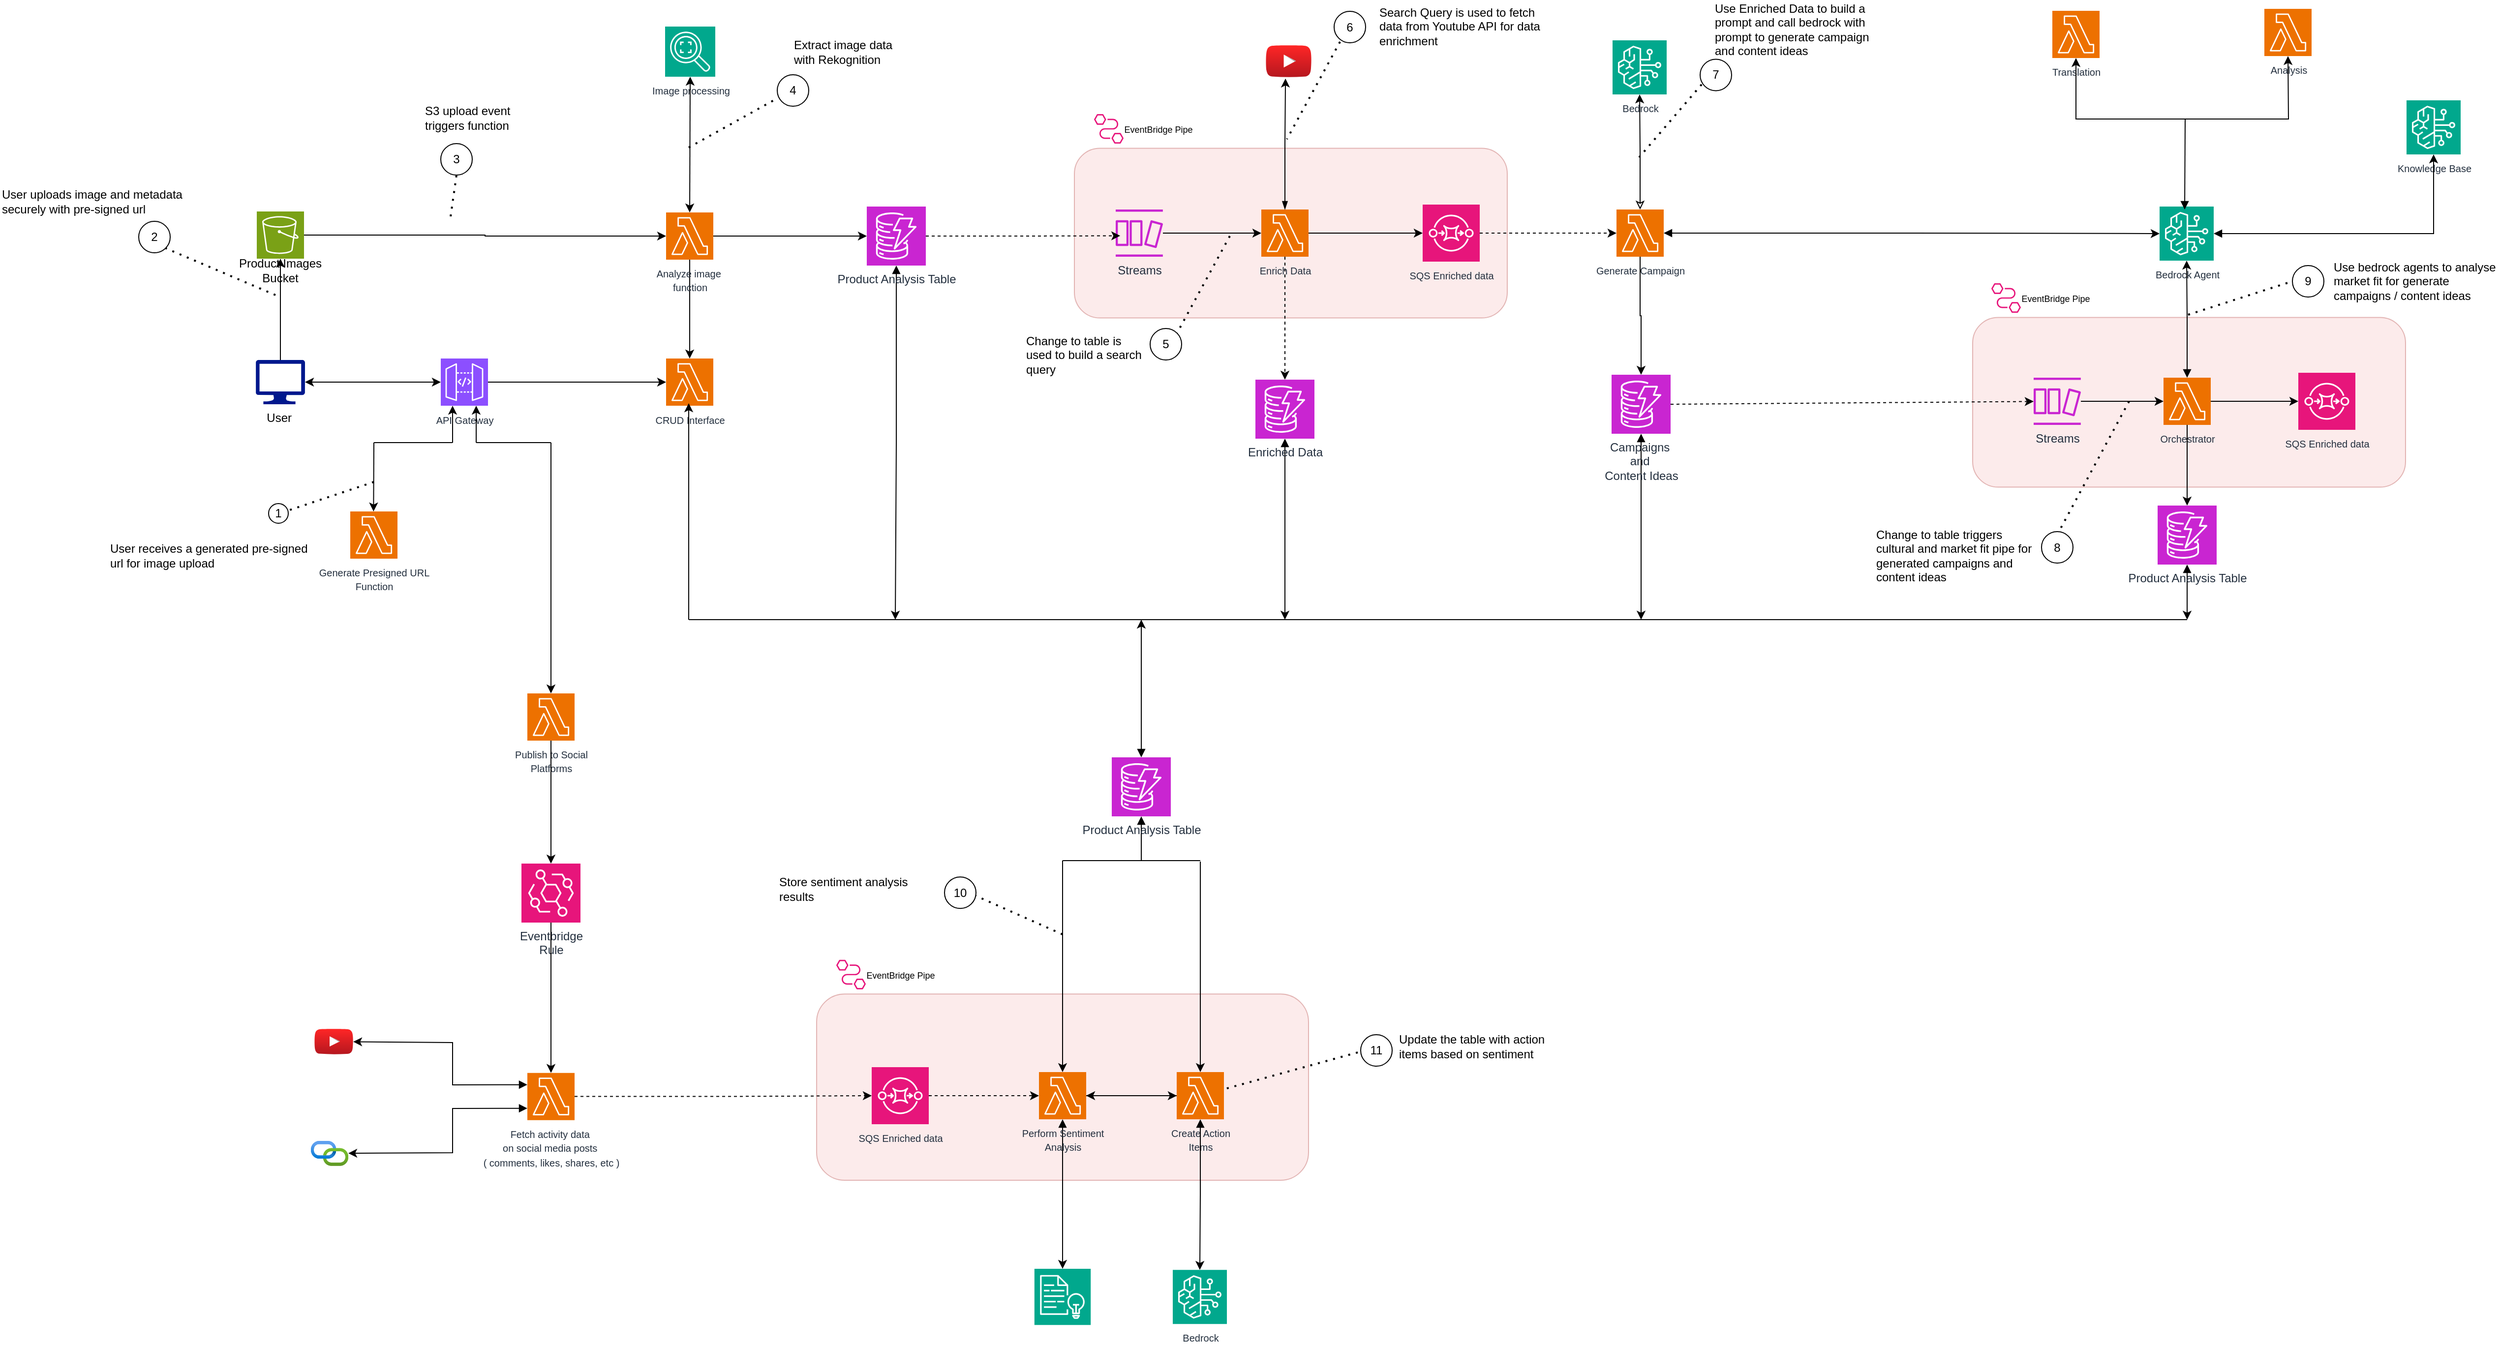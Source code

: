 <mxfile version="28.1.2">
  <diagram name="Page-1" id="Pu8cWS0NL4aOKm4L7a8z">
    <mxGraphModel dx="3582" dy="1750" grid="1" gridSize="10" guides="1" tooltips="1" connect="1" arrows="1" fold="1" page="1" pageScale="1" pageWidth="850" pageHeight="1100" math="0" shadow="0">
      <root>
        <mxCell id="0" />
        <mxCell id="1" parent="0" />
        <mxCell id="RoW_eX4d4-sxNat5WjHd-2" value="&lt;font style=&quot;font-size: 10px;&quot;&gt;Knowledge Base&lt;/font&gt;" style="sketch=0;points=[[0,0,0],[0.25,0,0],[0.5,0,0],[0.75,0,0],[1,0,0],[0,1,0],[0.25,1,0],[0.5,1,0],[0.75,1,0],[1,1,0],[0,0.25,0],[0,0.5,0],[0,0.75,0],[1,0.25,0],[1,0.5,0],[1,0.75,0]];outlineConnect=0;fontColor=#232F3E;fillColor=#01A88D;strokeColor=#ffffff;dashed=0;verticalLabelPosition=bottom;verticalAlign=top;align=center;html=1;fontSize=12;fontStyle=0;aspect=fixed;shape=mxgraph.aws4.resourceIcon;resIcon=mxgraph.aws4.bedrock;" parent="1" vertex="1">
          <mxGeometry x="2386" y="302" width="55" height="55" as="geometry" />
        </mxCell>
        <mxCell id="RoW_eX4d4-sxNat5WjHd-4" value="User&amp;nbsp;" style="sketch=0;aspect=fixed;pointerEvents=1;shadow=0;dashed=0;html=1;strokeColor=none;labelPosition=center;verticalLabelPosition=bottom;verticalAlign=top;align=center;fillColor=#00188D;shape=mxgraph.azure.computer" parent="1" vertex="1">
          <mxGeometry x="200" y="566" width="50" height="45" as="geometry" />
        </mxCell>
        <mxCell id="RoW_eX4d4-sxNat5WjHd-5" value="&lt;font size=&quot;1&quot;&gt;Generate Presigned URL&lt;/font&gt;&lt;div&gt;&lt;font size=&quot;1&quot;&gt;Function&lt;/font&gt;&lt;/div&gt;" style="sketch=0;points=[[0,0,0],[0.25,0,0],[0.5,0,0],[0.75,0,0],[1,0,0],[0,1,0],[0.25,1,0],[0.5,1,0],[0.75,1,0],[1,1,0],[0,0.25,0],[0,0.5,0],[0,0.75,0],[1,0.25,0],[1,0.5,0],[1,0.75,0]];outlineConnect=0;fontColor=#232F3E;fillColor=#ED7100;strokeColor=#ffffff;dashed=0;verticalLabelPosition=bottom;verticalAlign=top;align=center;html=1;fontSize=12;fontStyle=0;aspect=fixed;shape=mxgraph.aws4.resourceIcon;resIcon=mxgraph.aws4.lambda;" parent="1" vertex="1">
          <mxGeometry x="296" y="720" width="48" height="48" as="geometry" />
        </mxCell>
        <mxCell id="RoW_eX4d4-sxNat5WjHd-109" style="edgeStyle=orthogonalEdgeStyle;rounded=0;orthogonalLoop=1;jettySize=auto;html=1;" parent="1" source="RoW_eX4d4-sxNat5WjHd-6" target="RoW_eX4d4-sxNat5WjHd-14" edge="1">
          <mxGeometry relative="1" as="geometry" />
        </mxCell>
        <mxCell id="RoW_eX4d4-sxNat5WjHd-6" value="&lt;font style=&quot;font-size: 10px;&quot;&gt;API Gateway&lt;/font&gt;&lt;div&gt;&lt;br&gt;&lt;/div&gt;" style="sketch=0;points=[[0,0,0],[0.25,0,0],[0.5,0,0],[0.75,0,0],[1,0,0],[0,1,0],[0.25,1,0],[0.5,1,0],[0.75,1,0],[1,1,0],[0,0.25,0],[0,0.5,0],[0,0.75,0],[1,0.25,0],[1,0.5,0],[1,0.75,0]];outlineConnect=0;fontColor=#232F3E;fillColor=#8C4FFF;strokeColor=#ffffff;dashed=0;verticalLabelPosition=bottom;verticalAlign=top;align=center;html=1;fontSize=12;fontStyle=0;aspect=fixed;shape=mxgraph.aws4.resourceIcon;resIcon=mxgraph.aws4.api_gateway;" parent="1" vertex="1">
          <mxGeometry x="388" y="564.5" width="48" height="48" as="geometry" />
        </mxCell>
        <mxCell id="RoW_eX4d4-sxNat5WjHd-7" value="" style="sketch=0;points=[[0,0,0],[0.25,0,0],[0.5,0,0],[0.75,0,0],[1,0,0],[0,1,0],[0.25,1,0],[0.5,1,0],[0.75,1,0],[1,1,0],[0,0.25,0],[0,0.5,0],[0,0.75,0],[1,0.25,0],[1,0.5,0],[1,0.75,0]];outlineConnect=0;fontColor=#232F3E;fillColor=#7AA116;strokeColor=#ffffff;dashed=0;verticalLabelPosition=bottom;verticalAlign=top;align=center;html=1;fontSize=12;fontStyle=0;aspect=fixed;shape=mxgraph.aws4.resourceIcon;resIcon=mxgraph.aws4.s3;" parent="1" vertex="1">
          <mxGeometry x="201" y="415" width="48" height="48" as="geometry" />
        </mxCell>
        <mxCell id="RoW_eX4d4-sxNat5WjHd-10" value="&lt;font style=&quot;font-size: 10px;&quot;&gt;Image processing&lt;/font&gt;" style="sketch=0;points=[[0,0,0],[0.25,0,0],[0.5,0,0],[0.75,0,0],[1,0,0],[0,1,0],[0.25,1,0],[0.5,1,0],[0.75,1,0],[1,1,0],[0,0.25,0],[0,0.5,0],[0,0.75,0],[1,0.25,0],[1,0.5,0],[1,0.75,0]];outlineConnect=0;fontColor=#232F3E;fillColor=#01A88D;strokeColor=#ffffff;dashed=0;verticalLabelPosition=bottom;verticalAlign=top;align=center;html=1;fontSize=12;fontStyle=0;aspect=fixed;shape=mxgraph.aws4.resourceIcon;resIcon=mxgraph.aws4.rekognition_2;" parent="1" vertex="1">
          <mxGeometry x="616" y="227" width="51" height="51" as="geometry" />
        </mxCell>
        <mxCell id="RoW_eX4d4-sxNat5WjHd-14" value="&lt;font size=&quot;1&quot;&gt;CRUD Interface&lt;/font&gt;" style="sketch=0;points=[[0,0,0],[0.25,0,0],[0.5,0,0],[0.75,0,0],[1,0,0],[0,1,0],[0.25,1,0],[0.5,1,0],[0.75,1,0],[1,1,0],[0,0.25,0],[0,0.5,0],[0,0.75,0],[1,0.25,0],[1,0.5,0],[1,0.75,0]];outlineConnect=0;fontColor=#232F3E;fillColor=#ED7100;strokeColor=#ffffff;dashed=0;verticalLabelPosition=bottom;verticalAlign=top;align=center;html=1;fontSize=12;fontStyle=0;aspect=fixed;shape=mxgraph.aws4.resourceIcon;resIcon=mxgraph.aws4.lambda;" parent="1" vertex="1">
          <mxGeometry x="617" y="564.5" width="48" height="48" as="geometry" />
        </mxCell>
        <mxCell id="RoW_eX4d4-sxNat5WjHd-73" style="edgeStyle=orthogonalEdgeStyle;rounded=0;orthogonalLoop=1;jettySize=auto;html=1;" parent="1" source="RoW_eX4d4-sxNat5WjHd-17" target="RoW_eX4d4-sxNat5WjHd-19" edge="1">
          <mxGeometry relative="1" as="geometry" />
        </mxCell>
        <mxCell id="SIOTmGsnH1WB286cx2J6-1" value="" style="edgeStyle=orthogonalEdgeStyle;rounded=0;orthogonalLoop=1;jettySize=auto;html=1;" edge="1" parent="1" source="RoW_eX4d4-sxNat5WjHd-17" target="RoW_eX4d4-sxNat5WjHd-14">
          <mxGeometry relative="1" as="geometry" />
        </mxCell>
        <mxCell id="RoW_eX4d4-sxNat5WjHd-17" value="&lt;font size=&quot;1&quot;&gt;Analyze image&amp;nbsp;&lt;/font&gt;&lt;div&gt;&lt;span style=&quot;font-size: x-small; background-color: transparent; color: light-dark(rgb(35, 47, 62), rgb(189, 199, 212));&quot;&gt;function&lt;/span&gt;&lt;/div&gt;" style="sketch=0;points=[[0,0,0],[0.25,0,0],[0.5,0,0],[0.75,0,0],[1,0,0],[0,1,0],[0.25,1,0],[0.5,1,0],[0.75,1,0],[1,1,0],[0,0.25,0],[0,0.5,0],[0,0.75,0],[1,0.25,0],[1,0.5,0],[1,0.75,0]];outlineConnect=0;fontColor=#232F3E;fillColor=#ED7100;strokeColor=#ffffff;dashed=0;verticalLabelPosition=bottom;verticalAlign=top;align=center;html=1;fontSize=12;fontStyle=0;aspect=fixed;shape=mxgraph.aws4.resourceIcon;resIcon=mxgraph.aws4.lambda;" parent="1" vertex="1">
          <mxGeometry x="617" y="416" width="48" height="48" as="geometry" />
        </mxCell>
        <mxCell id="RoW_eX4d4-sxNat5WjHd-112" style="edgeStyle=orthogonalEdgeStyle;rounded=0;orthogonalLoop=1;jettySize=auto;html=1;startArrow=block;startFill=1;" parent="1" source="RoW_eX4d4-sxNat5WjHd-19" edge="1">
          <mxGeometry relative="1" as="geometry">
            <mxPoint x="850" y="830" as="targetPoint" />
            <mxPoint x="851" y="470" as="sourcePoint" />
          </mxGeometry>
        </mxCell>
        <mxCell id="RoW_eX4d4-sxNat5WjHd-19" value="Product Analysis Table" style="sketch=0;points=[[0,0,0],[0.25,0,0],[0.5,0,0],[0.75,0,0],[1,0,0],[0,1,0],[0.25,1,0],[0.5,1,0],[0.75,1,0],[1,1,0],[0,0.25,0],[0,0.5,0],[0,0.75,0],[1,0.25,0],[1,0.5,0],[1,0.75,0]];outlineConnect=0;fontColor=#232F3E;fillColor=#C925D1;strokeColor=#ffffff;dashed=0;verticalLabelPosition=bottom;verticalAlign=top;align=center;html=1;fontSize=12;fontStyle=0;aspect=fixed;shape=mxgraph.aws4.resourceIcon;resIcon=mxgraph.aws4.dynamodb;" parent="1" vertex="1">
          <mxGeometry x="821" y="410" width="60" height="60" as="geometry" />
        </mxCell>
        <mxCell id="RoW_eX4d4-sxNat5WjHd-20" value="" style="rounded=1;whiteSpace=wrap;html=1;fillColor=#f8cecc;strokeColor=#b85450;opacity=40;" parent="1" vertex="1">
          <mxGeometry x="1032" y="350.75" width="440" height="172.5" as="geometry" />
        </mxCell>
        <mxCell id="RoW_eX4d4-sxNat5WjHd-21" value="&lt;font style=&quot;font-size: 9px;&quot;&gt;EventBridge Pipe&lt;/font&gt;" style="text;html=1;align=center;verticalAlign=middle;resizable=0;points=[];autosize=1;strokeColor=none;fillColor=none;" parent="1" vertex="1">
          <mxGeometry x="1072" y="316" width="90" height="30" as="geometry" />
        </mxCell>
        <mxCell id="RoW_eX4d4-sxNat5WjHd-22" value="Streams" style="sketch=0;outlineConnect=0;fontColor=#232F3E;gradientColor=none;fillColor=#C925D1;strokeColor=none;dashed=0;verticalLabelPosition=bottom;verticalAlign=top;align=center;html=1;fontSize=12;fontStyle=0;aspect=fixed;pointerEvents=1;shape=mxgraph.aws4.dynamodb_stream;" parent="1" vertex="1">
          <mxGeometry x="1074" y="413" width="48" height="48" as="geometry" />
        </mxCell>
        <mxCell id="RoW_eX4d4-sxNat5WjHd-80" style="edgeStyle=orthogonalEdgeStyle;rounded=0;orthogonalLoop=1;jettySize=auto;html=1;dashed=1;" parent="1" source="RoW_eX4d4-sxNat5WjHd-23" target="RoW_eX4d4-sxNat5WjHd-27" edge="1">
          <mxGeometry relative="1" as="geometry" />
        </mxCell>
        <mxCell id="RoW_eX4d4-sxNat5WjHd-23" value="&lt;font style=&quot;font-size: 10px;&quot;&gt;SQS Enriched data&lt;/font&gt;" style="sketch=0;points=[[0,0,0],[0.25,0,0],[0.5,0,0],[0.75,0,0],[1,0,0],[0,1,0],[0.25,1,0],[0.5,1,0],[0.75,1,0],[1,1,0],[0,0.25,0],[0,0.5,0],[0,0.75,0],[1,0.25,0],[1,0.5,0],[1,0.75,0]];outlineConnect=0;fontColor=#232F3E;fillColor=#E7157B;strokeColor=#ffffff;dashed=0;verticalLabelPosition=bottom;verticalAlign=top;align=center;html=1;fontSize=12;fontStyle=0;aspect=fixed;shape=mxgraph.aws4.resourceIcon;resIcon=mxgraph.aws4.sqs;" parent="1" vertex="1">
          <mxGeometry x="1386" y="408" width="58" height="58" as="geometry" />
        </mxCell>
        <mxCell id="RoW_eX4d4-sxNat5WjHd-24" value="" style="sketch=0;outlineConnect=0;fontColor=#232F3E;gradientColor=none;fillColor=#E7157B;strokeColor=none;dashed=0;verticalLabelPosition=bottom;verticalAlign=top;align=center;html=1;fontSize=12;fontStyle=0;aspect=fixed;pointerEvents=1;shape=mxgraph.aws4.eventbridge_pipes;" parent="1" vertex="1">
          <mxGeometry x="1052" y="316" width="30" height="30" as="geometry" />
        </mxCell>
        <mxCell id="RoW_eX4d4-sxNat5WjHd-78" style="edgeStyle=orthogonalEdgeStyle;rounded=0;orthogonalLoop=1;jettySize=auto;html=1;dashed=1;" parent="1" source="RoW_eX4d4-sxNat5WjHd-25" target="RoW_eX4d4-sxNat5WjHd-42" edge="1">
          <mxGeometry relative="1" as="geometry" />
        </mxCell>
        <mxCell id="RoW_eX4d4-sxNat5WjHd-79" style="edgeStyle=orthogonalEdgeStyle;rounded=0;orthogonalLoop=1;jettySize=auto;html=1;" parent="1" source="RoW_eX4d4-sxNat5WjHd-25" target="RoW_eX4d4-sxNat5WjHd-23" edge="1">
          <mxGeometry relative="1" as="geometry" />
        </mxCell>
        <mxCell id="RoW_eX4d4-sxNat5WjHd-25" value="&lt;font size=&quot;1&quot;&gt;Enrich&lt;/font&gt;&lt;span style=&quot;font-size: x-small; background-color: transparent; color: light-dark(rgb(35, 47, 62), rgb(189, 199, 212));&quot;&gt;&amp;nbsp;Data&lt;/span&gt;" style="sketch=0;points=[[0,0,0],[0.25,0,0],[0.5,0,0],[0.75,0,0],[1,0,0],[0,1,0],[0.25,1,0],[0.5,1,0],[0.75,1,0],[1,1,0],[0,0.25,0],[0,0.5,0],[0,0.75,0],[1,0.25,0],[1,0.5,0],[1,0.75,0]];outlineConnect=0;fontColor=#232F3E;fillColor=#ED7100;strokeColor=#ffffff;dashed=0;verticalLabelPosition=bottom;verticalAlign=top;align=center;html=1;fontSize=12;fontStyle=0;aspect=fixed;shape=mxgraph.aws4.resourceIcon;resIcon=mxgraph.aws4.lambda;" parent="1" vertex="1">
          <mxGeometry x="1222" y="413" width="48" height="48" as="geometry" />
        </mxCell>
        <mxCell id="RoW_eX4d4-sxNat5WjHd-26" value="" style="dashed=0;outlineConnect=0;html=1;align=center;labelPosition=center;verticalLabelPosition=bottom;verticalAlign=top;shape=mxgraph.weblogos.youtube_2;fillColor=#FF2626;gradientColor=#B5171F" parent="1" vertex="1">
          <mxGeometry x="1226.6" y="246" width="46.4" height="32.6" as="geometry" />
        </mxCell>
        <mxCell id="RoW_eX4d4-sxNat5WjHd-82" style="edgeStyle=orthogonalEdgeStyle;rounded=0;orthogonalLoop=1;jettySize=auto;html=1;startArrow=classic;startFill=0;" parent="1" source="RoW_eX4d4-sxNat5WjHd-27" target="RoW_eX4d4-sxNat5WjHd-28" edge="1">
          <mxGeometry relative="1" as="geometry" />
        </mxCell>
        <mxCell id="RoW_eX4d4-sxNat5WjHd-83" style="edgeStyle=orthogonalEdgeStyle;rounded=0;orthogonalLoop=1;jettySize=auto;html=1;exitX=0.5;exitY=1;exitDx=0;exitDy=0;exitPerimeter=0;" parent="1" source="RoW_eX4d4-sxNat5WjHd-27" target="RoW_eX4d4-sxNat5WjHd-29" edge="1">
          <mxGeometry relative="1" as="geometry" />
        </mxCell>
        <mxCell id="RoW_eX4d4-sxNat5WjHd-27" value="&lt;font size=&quot;1&quot;&gt;Generate Campaign&lt;/font&gt;" style="sketch=0;points=[[0,0,0],[0.25,0,0],[0.5,0,0],[0.75,0,0],[1,0,0],[0,1,0],[0.25,1,0],[0.5,1,0],[0.75,1,0],[1,1,0],[0,0.25,0],[0,0.5,0],[0,0.75,0],[1,0.25,0],[1,0.5,0],[1,0.75,0]];outlineConnect=0;fontColor=#232F3E;fillColor=#ED7100;strokeColor=#ffffff;dashed=0;verticalLabelPosition=bottom;verticalAlign=top;align=center;html=1;fontSize=12;fontStyle=0;aspect=fixed;shape=mxgraph.aws4.resourceIcon;resIcon=mxgraph.aws4.lambda;" parent="1" vertex="1">
          <mxGeometry x="1583" y="413" width="48" height="48" as="geometry" />
        </mxCell>
        <mxCell id="RoW_eX4d4-sxNat5WjHd-28" value="&lt;font style=&quot;font-size: 10px;&quot;&gt;Bedrock&lt;/font&gt;" style="sketch=0;points=[[0,0,0],[0.25,0,0],[0.5,0,0],[0.75,0,0],[1,0,0],[0,1,0],[0.25,1,0],[0.5,1,0],[0.75,1,0],[1,1,0],[0,0.25,0],[0,0.5,0],[0,0.75,0],[1,0.25,0],[1,0.5,0],[1,0.75,0]];outlineConnect=0;fontColor=#232F3E;fillColor=#01A88D;strokeColor=#ffffff;dashed=0;verticalLabelPosition=bottom;verticalAlign=top;align=center;html=1;fontSize=12;fontStyle=0;aspect=fixed;shape=mxgraph.aws4.resourceIcon;resIcon=mxgraph.aws4.bedrock;" parent="1" vertex="1">
          <mxGeometry x="1579" y="241" width="55" height="55" as="geometry" />
        </mxCell>
        <mxCell id="RoW_eX4d4-sxNat5WjHd-114" style="edgeStyle=orthogonalEdgeStyle;rounded=0;orthogonalLoop=1;jettySize=auto;html=1;startArrow=block;startFill=1;" parent="1" source="RoW_eX4d4-sxNat5WjHd-29" edge="1">
          <mxGeometry relative="1" as="geometry">
            <mxPoint x="1608" y="830" as="targetPoint" />
          </mxGeometry>
        </mxCell>
        <mxCell id="RoW_eX4d4-sxNat5WjHd-29" value="Campaigns&amp;nbsp;&lt;div&gt;and&amp;nbsp;&lt;div&gt;Content Ideas&lt;/div&gt;&lt;/div&gt;" style="sketch=0;points=[[0,0,0],[0.25,0,0],[0.5,0,0],[0.75,0,0],[1,0,0],[0,1,0],[0.25,1,0],[0.5,1,0],[0.75,1,0],[1,1,0],[0,0.25,0],[0,0.5,0],[0,0.75,0],[1,0.25,0],[1,0.5,0],[1,0.75,0]];outlineConnect=0;fontColor=#232F3E;fillColor=#C925D1;strokeColor=#ffffff;dashed=0;verticalLabelPosition=bottom;verticalAlign=top;align=center;html=1;fontSize=12;fontStyle=0;aspect=fixed;shape=mxgraph.aws4.resourceIcon;resIcon=mxgraph.aws4.dynamodb;" parent="1" vertex="1">
          <mxGeometry x="1578" y="581" width="60" height="60" as="geometry" />
        </mxCell>
        <mxCell id="RoW_eX4d4-sxNat5WjHd-30" value="" style="rounded=1;whiteSpace=wrap;html=1;fillColor=#f8cecc;strokeColor=#b85450;opacity=40;" parent="1" vertex="1">
          <mxGeometry x="1945" y="522.75" width="440" height="172.5" as="geometry" />
        </mxCell>
        <mxCell id="RoW_eX4d4-sxNat5WjHd-31" value="&lt;font style=&quot;font-size: 9px;&quot;&gt;EventBridge Pipe&lt;/font&gt;" style="text;html=1;align=center;verticalAlign=middle;resizable=0;points=[];autosize=1;strokeColor=none;fillColor=none;" parent="1" vertex="1">
          <mxGeometry x="1984" y="488" width="90" height="30" as="geometry" />
        </mxCell>
        <mxCell id="RoW_eX4d4-sxNat5WjHd-88" style="edgeStyle=orthogonalEdgeStyle;rounded=0;orthogonalLoop=1;jettySize=auto;html=1;" parent="1" source="RoW_eX4d4-sxNat5WjHd-32" target="RoW_eX4d4-sxNat5WjHd-35" edge="1">
          <mxGeometry relative="1" as="geometry" />
        </mxCell>
        <mxCell id="RoW_eX4d4-sxNat5WjHd-32" value="Streams" style="sketch=0;outlineConnect=0;fontColor=#232F3E;gradientColor=none;fillColor=#C925D1;strokeColor=none;dashed=0;verticalLabelPosition=bottom;verticalAlign=top;align=center;html=1;fontSize=12;fontStyle=0;aspect=fixed;pointerEvents=1;shape=mxgraph.aws4.dynamodb_stream;" parent="1" vertex="1">
          <mxGeometry x="2007" y="584" width="48" height="48" as="geometry" />
        </mxCell>
        <mxCell id="RoW_eX4d4-sxNat5WjHd-33" value="&lt;font style=&quot;font-size: 10px;&quot;&gt;SQS Enriched data&lt;/font&gt;" style="sketch=0;points=[[0,0,0],[0.25,0,0],[0.5,0,0],[0.75,0,0],[1,0,0],[0,1,0],[0.25,1,0],[0.5,1,0],[0.75,1,0],[1,1,0],[0,0.25,0],[0,0.5,0],[0,0.75,0],[1,0.25,0],[1,0.5,0],[1,0.75,0]];outlineConnect=0;fontColor=#232F3E;fillColor=#E7157B;strokeColor=#ffffff;dashed=0;verticalLabelPosition=bottom;verticalAlign=top;align=center;html=1;fontSize=12;fontStyle=0;aspect=fixed;shape=mxgraph.aws4.resourceIcon;resIcon=mxgraph.aws4.sqs;" parent="1" vertex="1">
          <mxGeometry x="2276" y="579" width="58" height="58" as="geometry" />
        </mxCell>
        <mxCell id="RoW_eX4d4-sxNat5WjHd-34" value="" style="sketch=0;outlineConnect=0;fontColor=#232F3E;gradientColor=none;fillColor=#E7157B;strokeColor=none;dashed=0;verticalLabelPosition=bottom;verticalAlign=top;align=center;html=1;fontSize=12;fontStyle=0;aspect=fixed;pointerEvents=1;shape=mxgraph.aws4.eventbridge_pipes;" parent="1" vertex="1">
          <mxGeometry x="1964" y="488" width="30" height="30" as="geometry" />
        </mxCell>
        <mxCell id="RoW_eX4d4-sxNat5WjHd-89" style="edgeStyle=orthogonalEdgeStyle;rounded=0;orthogonalLoop=1;jettySize=auto;html=1;" parent="1" source="RoW_eX4d4-sxNat5WjHd-35" target="RoW_eX4d4-sxNat5WjHd-33" edge="1">
          <mxGeometry relative="1" as="geometry" />
        </mxCell>
        <mxCell id="RoW_eX4d4-sxNat5WjHd-97" style="edgeStyle=orthogonalEdgeStyle;rounded=0;orthogonalLoop=1;jettySize=auto;html=1;" parent="1" source="RoW_eX4d4-sxNat5WjHd-35" target="RoW_eX4d4-sxNat5WjHd-41" edge="1">
          <mxGeometry relative="1" as="geometry" />
        </mxCell>
        <mxCell id="RoW_eX4d4-sxNat5WjHd-35" value="&lt;font size=&quot;1&quot;&gt;Orchestrator&lt;/font&gt;" style="sketch=0;points=[[0,0,0],[0.25,0,0],[0.5,0,0],[0.75,0,0],[1,0,0],[0,1,0],[0.25,1,0],[0.5,1,0],[0.75,1,0],[1,1,0],[0,0.25,0],[0,0.5,0],[0,0.75,0],[1,0.25,0],[1,0.5,0],[1,0.75,0]];outlineConnect=0;fontColor=#232F3E;fillColor=#ED7100;strokeColor=#ffffff;dashed=0;verticalLabelPosition=bottom;verticalAlign=top;align=center;html=1;fontSize=12;fontStyle=0;aspect=fixed;shape=mxgraph.aws4.resourceIcon;resIcon=mxgraph.aws4.lambda;" parent="1" vertex="1">
          <mxGeometry x="2139" y="584" width="48" height="48" as="geometry" />
        </mxCell>
        <mxCell id="RoW_eX4d4-sxNat5WjHd-90" style="edgeStyle=orthogonalEdgeStyle;rounded=0;orthogonalLoop=1;jettySize=auto;html=1;startArrow=block;startFill=1;" parent="1" source="RoW_eX4d4-sxNat5WjHd-36" target="RoW_eX4d4-sxNat5WjHd-2" edge="1">
          <mxGeometry relative="1" as="geometry" />
        </mxCell>
        <mxCell id="RoW_eX4d4-sxNat5WjHd-36" value="&lt;font style=&quot;font-size: 10px;&quot;&gt;Bedrock Agent&lt;/font&gt;" style="sketch=0;points=[[0,0,0],[0.25,0,0],[0.5,0,0],[0.75,0,0],[1,0,0],[0,1,0],[0.25,1,0],[0.5,1,0],[0.75,1,0],[1,1,0],[0,0.25,0],[0,0.5,0],[0,0.75,0],[1,0.25,0],[1,0.5,0],[1,0.75,0]];outlineConnect=0;fontColor=#232F3E;fillColor=#01A88D;strokeColor=#ffffff;dashed=0;verticalLabelPosition=bottom;verticalAlign=top;align=center;html=1;fontSize=12;fontStyle=0;aspect=fixed;shape=mxgraph.aws4.resourceIcon;resIcon=mxgraph.aws4.bedrock;" parent="1" vertex="1">
          <mxGeometry x="2135" y="410" width="55" height="55" as="geometry" />
        </mxCell>
        <mxCell id="RoW_eX4d4-sxNat5WjHd-38" value="&lt;font size=&quot;1&quot;&gt;Translation&lt;/font&gt;" style="sketch=0;points=[[0,0,0],[0.25,0,0],[0.5,0,0],[0.75,0,0],[1,0,0],[0,1,0],[0.25,1,0],[0.5,1,0],[0.75,1,0],[1,1,0],[0,0.25,0],[0,0.5,0],[0,0.75,0],[1,0.25,0],[1,0.5,0],[1,0.75,0]];outlineConnect=0;fontColor=#232F3E;fillColor=#ED7100;strokeColor=#ffffff;dashed=0;verticalLabelPosition=bottom;verticalAlign=top;align=center;html=1;fontSize=12;fontStyle=0;aspect=fixed;shape=mxgraph.aws4.resourceIcon;resIcon=mxgraph.aws4.lambda;" parent="1" vertex="1">
          <mxGeometry x="2026" y="211" width="48" height="48" as="geometry" />
        </mxCell>
        <mxCell id="RoW_eX4d4-sxNat5WjHd-39" value="&lt;font size=&quot;1&quot;&gt;Analysis&lt;/font&gt;" style="sketch=0;points=[[0,0,0],[0.25,0,0],[0.5,0,0],[0.75,0,0],[1,0,0],[0,1,0],[0.25,1,0],[0.5,1,0],[0.75,1,0],[1,1,0],[0,0.25,0],[0,0.5,0],[0,0.75,0],[1,0.25,0],[1,0.5,0],[1,0.75,0]];outlineConnect=0;fontColor=#232F3E;fillColor=#ED7100;strokeColor=#ffffff;dashed=0;verticalLabelPosition=bottom;verticalAlign=top;align=center;html=1;fontSize=12;fontStyle=0;aspect=fixed;shape=mxgraph.aws4.resourceIcon;resIcon=mxgraph.aws4.lambda;" parent="1" vertex="1">
          <mxGeometry x="2241.5" y="209" width="48" height="48" as="geometry" />
        </mxCell>
        <mxCell id="RoW_eX4d4-sxNat5WjHd-115" style="edgeStyle=orthogonalEdgeStyle;rounded=0;orthogonalLoop=1;jettySize=auto;html=1;startArrow=block;startFill=1;" parent="1" source="RoW_eX4d4-sxNat5WjHd-41" edge="1">
          <mxGeometry relative="1" as="geometry">
            <mxPoint x="2163" y="830" as="targetPoint" />
          </mxGeometry>
        </mxCell>
        <mxCell id="RoW_eX4d4-sxNat5WjHd-41" value="Product Analysis Table" style="sketch=0;points=[[0,0,0],[0.25,0,0],[0.5,0,0],[0.75,0,0],[1,0,0],[0,1,0],[0.25,1,0],[0.5,1,0],[0.75,1,0],[1,1,0],[0,0.25,0],[0,0.5,0],[0,0.75,0],[1,0.25,0],[1,0.5,0],[1,0.75,0]];outlineConnect=0;fontColor=#232F3E;fillColor=#C925D1;strokeColor=#ffffff;dashed=0;verticalLabelPosition=bottom;verticalAlign=top;align=center;html=1;fontSize=12;fontStyle=0;aspect=fixed;shape=mxgraph.aws4.resourceIcon;resIcon=mxgraph.aws4.dynamodb;" parent="1" vertex="1">
          <mxGeometry x="2133" y="714" width="60" height="60" as="geometry" />
        </mxCell>
        <mxCell id="RoW_eX4d4-sxNat5WjHd-113" style="edgeStyle=orthogonalEdgeStyle;rounded=0;orthogonalLoop=1;jettySize=auto;html=1;startArrow=block;startFill=1;" parent="1" source="RoW_eX4d4-sxNat5WjHd-42" edge="1">
          <mxGeometry relative="1" as="geometry">
            <mxPoint x="1246.0" y="830" as="targetPoint" />
          </mxGeometry>
        </mxCell>
        <mxCell id="RoW_eX4d4-sxNat5WjHd-42" value="Enriched Data" style="sketch=0;points=[[0,0,0],[0.25,0,0],[0.5,0,0],[0.75,0,0],[1,0,0],[0,1,0],[0.25,1,0],[0.5,1,0],[0.75,1,0],[1,1,0],[0,0.25,0],[0,0.5,0],[0,0.75,0],[1,0.25,0],[1,0.5,0],[1,0.75,0]];outlineConnect=0;fontColor=#232F3E;fillColor=#C925D1;strokeColor=#ffffff;dashed=0;verticalLabelPosition=bottom;verticalAlign=top;align=center;html=1;fontSize=12;fontStyle=0;aspect=fixed;shape=mxgraph.aws4.resourceIcon;resIcon=mxgraph.aws4.dynamodb;" parent="1" vertex="1">
          <mxGeometry x="1216" y="586" width="60" height="60" as="geometry" />
        </mxCell>
        <mxCell id="RoW_eX4d4-sxNat5WjHd-43" value="&lt;font size=&quot;1&quot;&gt;Publish to Social&lt;/font&gt;&lt;div&gt;&lt;font size=&quot;1&quot;&gt;Platforms&lt;/font&gt;&lt;/div&gt;" style="sketch=0;points=[[0,0,0],[0.25,0,0],[0.5,0,0],[0.75,0,0],[1,0,0],[0,1,0],[0.25,1,0],[0.5,1,0],[0.75,1,0],[1,1,0],[0,0.25,0],[0,0.5,0],[0,0.75,0],[1,0.25,0],[1,0.5,0],[1,0.75,0]];outlineConnect=0;fontColor=#232F3E;fillColor=#ED7100;strokeColor=#ffffff;dashed=0;verticalLabelPosition=bottom;verticalAlign=top;align=center;html=1;fontSize=12;fontStyle=0;aspect=fixed;shape=mxgraph.aws4.resourceIcon;resIcon=mxgraph.aws4.lambda;" parent="1" vertex="1">
          <mxGeometry x="476" y="905" width="48" height="48" as="geometry" />
        </mxCell>
        <mxCell id="RoW_eX4d4-sxNat5WjHd-47" value="" style="rounded=1;whiteSpace=wrap;html=1;fillColor=#f8cecc;strokeColor=#b85450;opacity=40;" parent="1" vertex="1">
          <mxGeometry x="770" y="1210.63" width="500" height="189.37" as="geometry" />
        </mxCell>
        <mxCell id="RoW_eX4d4-sxNat5WjHd-48" value="&lt;font style=&quot;font-size: 9px;&quot;&gt;EventBridge Pipe&lt;/font&gt;" style="text;html=1;align=center;verticalAlign=middle;resizable=0;points=[];autosize=1;strokeColor=none;fillColor=none;" parent="1" vertex="1">
          <mxGeometry x="810" y="1175.88" width="90" height="30" as="geometry" />
        </mxCell>
        <mxCell id="RoW_eX4d4-sxNat5WjHd-99" style="edgeStyle=orthogonalEdgeStyle;rounded=0;orthogonalLoop=1;jettySize=auto;html=1;dashed=1;" parent="1" source="RoW_eX4d4-sxNat5WjHd-50" target="RoW_eX4d4-sxNat5WjHd-55" edge="1">
          <mxGeometry relative="1" as="geometry" />
        </mxCell>
        <mxCell id="RoW_eX4d4-sxNat5WjHd-50" value="&lt;font style=&quot;font-size: 10px;&quot;&gt;SQS Enriched data&lt;/font&gt;" style="sketch=0;points=[[0,0,0],[0.25,0,0],[0.5,0,0],[0.75,0,0],[1,0,0],[0,1,0],[0.25,1,0],[0.5,1,0],[0.75,1,0],[1,1,0],[0,0.25,0],[0,0.5,0],[0,0.75,0],[1,0.25,0],[1,0.5,0],[1,0.75,0]];outlineConnect=0;fontColor=#232F3E;fillColor=#E7157B;strokeColor=#ffffff;dashed=0;verticalLabelPosition=bottom;verticalAlign=top;align=center;html=1;fontSize=12;fontStyle=0;aspect=fixed;shape=mxgraph.aws4.resourceIcon;resIcon=mxgraph.aws4.sqs;" parent="1" vertex="1">
          <mxGeometry x="826" y="1285" width="58" height="58" as="geometry" />
        </mxCell>
        <mxCell id="RoW_eX4d4-sxNat5WjHd-51" value="" style="sketch=0;outlineConnect=0;fontColor=#232F3E;gradientColor=none;fillColor=#E7157B;strokeColor=none;dashed=0;verticalLabelPosition=bottom;verticalAlign=top;align=center;html=1;fontSize=12;fontStyle=0;aspect=fixed;pointerEvents=1;shape=mxgraph.aws4.eventbridge_pipes;" parent="1" vertex="1">
          <mxGeometry x="790" y="1175.88" width="30" height="30" as="geometry" />
        </mxCell>
        <mxCell id="RoW_eX4d4-sxNat5WjHd-107" style="edgeStyle=orthogonalEdgeStyle;rounded=0;orthogonalLoop=1;jettySize=auto;html=1;startArrow=block;startFill=1;exitX=0.5;exitY=1;exitDx=0;exitDy=0;exitPerimeter=0;" parent="1" source="RoW_eX4d4-sxNat5WjHd-55" target="RoW_eX4d4-sxNat5WjHd-53" edge="1">
          <mxGeometry relative="1" as="geometry" />
        </mxCell>
        <mxCell id="SIOTmGsnH1WB286cx2J6-14" value="" style="edgeStyle=orthogonalEdgeStyle;rounded=0;orthogonalLoop=1;jettySize=auto;html=1;" edge="1" parent="1" source="RoW_eX4d4-sxNat5WjHd-52" target="RoW_eX4d4-sxNat5WjHd-55">
          <mxGeometry relative="1" as="geometry" />
        </mxCell>
        <mxCell id="RoW_eX4d4-sxNat5WjHd-52" value="&lt;font size=&quot;1&quot;&gt;Create Action&lt;/font&gt;&lt;div&gt;&lt;font size=&quot;1&quot;&gt;Items&lt;/font&gt;&lt;/div&gt;" style="sketch=0;points=[[0,0,0],[0.25,0,0],[0.5,0,0],[0.75,0,0],[1,0,0],[0,1,0],[0.25,1,0],[0.5,1,0],[0.75,1,0],[1,1,0],[0,0.25,0],[0,0.5,0],[0,0.75,0],[1,0.25,0],[1,0.5,0],[1,0.75,0]];outlineConnect=0;fontColor=#232F3E;fillColor=#ED7100;strokeColor=#ffffff;dashed=0;verticalLabelPosition=bottom;verticalAlign=top;align=center;html=1;fontSize=12;fontStyle=0;aspect=fixed;shape=mxgraph.aws4.resourceIcon;resIcon=mxgraph.aws4.lambda;" parent="1" vertex="1">
          <mxGeometry x="1136" y="1290" width="48" height="48" as="geometry" />
        </mxCell>
        <mxCell id="RoW_eX4d4-sxNat5WjHd-53" value="" style="sketch=0;points=[[0,0,0],[0.25,0,0],[0.5,0,0],[0.75,0,0],[1,0,0],[0,1,0],[0.25,1,0],[0.5,1,0],[0.75,1,0],[1,1,0],[0,0.25,0],[0,0.5,0],[0,0.75,0],[1,0.25,0],[1,0.5,0],[1,0.75,0]];outlineConnect=0;fontColor=#232F3E;fillColor=#01A88D;strokeColor=#ffffff;dashed=0;verticalLabelPosition=bottom;verticalAlign=top;align=center;html=1;fontSize=12;fontStyle=0;aspect=fixed;shape=mxgraph.aws4.resourceIcon;resIcon=mxgraph.aws4.comprehend;" parent="1" vertex="1">
          <mxGeometry x="991.41" y="1490" width="57.18" height="57.18" as="geometry" />
        </mxCell>
        <mxCell id="RoW_eX4d4-sxNat5WjHd-106" style="edgeStyle=orthogonalEdgeStyle;rounded=0;orthogonalLoop=1;jettySize=auto;html=1;endArrow=none;endFill=0;startArrow=block;startFill=1;exitX=0.5;exitY=1;exitDx=0;exitDy=0;exitPerimeter=0;" parent="1" source="RoW_eX4d4-sxNat5WjHd-54" edge="1">
          <mxGeometry relative="1" as="geometry">
            <mxPoint x="1100" y="1075" as="targetPoint" />
          </mxGeometry>
        </mxCell>
        <mxCell id="RoW_eX4d4-sxNat5WjHd-116" style="edgeStyle=orthogonalEdgeStyle;rounded=0;orthogonalLoop=1;jettySize=auto;html=1;startArrow=block;startFill=1;exitX=0.5;exitY=0;exitDx=0;exitDy=0;exitPerimeter=0;" parent="1" source="RoW_eX4d4-sxNat5WjHd-54" edge="1">
          <mxGeometry relative="1" as="geometry">
            <mxPoint x="1100" y="830" as="targetPoint" />
          </mxGeometry>
        </mxCell>
        <mxCell id="RoW_eX4d4-sxNat5WjHd-54" value="Product Analysis Table" style="sketch=0;points=[[0,0,0],[0.25,0,0],[0.5,0,0],[0.75,0,0],[1,0,0],[0,1,0],[0.25,1,0],[0.5,1,0],[0.75,1,0],[1,1,0],[0,0.25,0],[0,0.5,0],[0,0.75,0],[1,0.25,0],[1,0.5,0],[1,0.75,0]];outlineConnect=0;fontColor=#232F3E;fillColor=#C925D1;strokeColor=#ffffff;dashed=0;verticalLabelPosition=bottom;verticalAlign=top;align=center;html=1;fontSize=12;fontStyle=0;aspect=fixed;shape=mxgraph.aws4.resourceIcon;resIcon=mxgraph.aws4.dynamodb;" parent="1" vertex="1">
          <mxGeometry x="1070" y="970" width="60" height="60" as="geometry" />
        </mxCell>
        <mxCell id="RoW_eX4d4-sxNat5WjHd-100" style="edgeStyle=orthogonalEdgeStyle;rounded=0;orthogonalLoop=1;jettySize=auto;html=1;" parent="1" source="RoW_eX4d4-sxNat5WjHd-55" target="RoW_eX4d4-sxNat5WjHd-52" edge="1">
          <mxGeometry relative="1" as="geometry" />
        </mxCell>
        <mxCell id="RoW_eX4d4-sxNat5WjHd-55" value="&lt;font size=&quot;1&quot;&gt;Perform Sentiment&lt;/font&gt;&lt;div&gt;&lt;font size=&quot;1&quot;&gt;Analysis&lt;/font&gt;&lt;/div&gt;" style="sketch=0;points=[[0,0,0],[0.25,0,0],[0.5,0,0],[0.75,0,0],[1,0,0],[0,1,0],[0.25,1,0],[0.5,1,0],[0.75,1,0],[1,1,0],[0,0.25,0],[0,0.5,0],[0,0.75,0],[1,0.25,0],[1,0.5,0],[1,0.75,0]];outlineConnect=0;fontColor=#232F3E;fillColor=#ED7100;strokeColor=#ffffff;dashed=0;verticalLabelPosition=bottom;verticalAlign=top;align=center;html=1;fontSize=12;fontStyle=0;aspect=fixed;shape=mxgraph.aws4.resourceIcon;resIcon=mxgraph.aws4.lambda;" parent="1" vertex="1">
          <mxGeometry x="996" y="1290" width="48" height="48" as="geometry" />
        </mxCell>
        <mxCell id="RoW_eX4d4-sxNat5WjHd-108" style="edgeStyle=orthogonalEdgeStyle;rounded=0;orthogonalLoop=1;jettySize=auto;html=1;startArrow=block;startFill=1;exitX=0.5;exitY=1;exitDx=0;exitDy=0;exitPerimeter=0;" parent="1" source="RoW_eX4d4-sxNat5WjHd-52" target="RoW_eX4d4-sxNat5WjHd-57" edge="1">
          <mxGeometry relative="1" as="geometry">
            <mxPoint x="1300" y="1338" as="sourcePoint" />
          </mxGeometry>
        </mxCell>
        <mxCell id="RoW_eX4d4-sxNat5WjHd-57" value="&lt;font style=&quot;font-size: 10px;&quot;&gt;Bedrock&lt;/font&gt;" style="sketch=0;points=[[0,0,0],[0.25,0,0],[0.5,0,0],[0.75,0,0],[1,0,0],[0,1,0],[0.25,1,0],[0.5,1,0],[0.75,1,0],[1,1,0],[0,0.25,0],[0,0.5,0],[0,0.75,0],[1,0.25,0],[1,0.5,0],[1,0.75,0]];outlineConnect=0;fontColor=#232F3E;fillColor=#01A88D;strokeColor=#ffffff;dashed=0;verticalLabelPosition=bottom;verticalAlign=top;align=center;html=1;fontSize=12;fontStyle=0;aspect=fixed;shape=mxgraph.aws4.resourceIcon;resIcon=mxgraph.aws4.bedrock;" parent="1" vertex="1">
          <mxGeometry x="1132" y="1491.09" width="55" height="55" as="geometry" />
        </mxCell>
        <mxCell id="RoW_eX4d4-sxNat5WjHd-60" value="" style="endArrow=classic;startArrow=classic;html=1;rounded=0;exitX=1;exitY=0.5;exitDx=0;exitDy=0;exitPerimeter=0;entryX=0;entryY=0.5;entryDx=0;entryDy=0;entryPerimeter=0;" parent="1" source="RoW_eX4d4-sxNat5WjHd-4" target="RoW_eX4d4-sxNat5WjHd-6" edge="1">
          <mxGeometry width="50" height="50" relative="1" as="geometry">
            <mxPoint x="510" y="610" as="sourcePoint" />
            <mxPoint x="560" y="560" as="targetPoint" />
          </mxGeometry>
        </mxCell>
        <mxCell id="RoW_eX4d4-sxNat5WjHd-62" value="" style="endArrow=classic;html=1;rounded=0;entryX=0.5;entryY=0;entryDx=0;entryDy=0;entryPerimeter=0;" parent="1" target="RoW_eX4d4-sxNat5WjHd-43" edge="1">
          <mxGeometry width="50" height="50" relative="1" as="geometry">
            <mxPoint x="500" y="650" as="sourcePoint" />
            <mxPoint x="560" y="560" as="targetPoint" />
          </mxGeometry>
        </mxCell>
        <mxCell id="RoW_eX4d4-sxNat5WjHd-63" value="" style="endArrow=classic;html=1;rounded=0;entryX=0.5;entryY=0;entryDx=0;entryDy=0;entryPerimeter=0;" parent="1" edge="1">
          <mxGeometry width="50" height="50" relative="1" as="geometry">
            <mxPoint x="320" y="650" as="sourcePoint" />
            <mxPoint x="319.67" y="720" as="targetPoint" />
          </mxGeometry>
        </mxCell>
        <mxCell id="RoW_eX4d4-sxNat5WjHd-64" value="" style="endArrow=classic;html=1;rounded=0;entryX=0.25;entryY=1;entryDx=0;entryDy=0;entryPerimeter=0;" parent="1" target="RoW_eX4d4-sxNat5WjHd-6" edge="1">
          <mxGeometry width="50" height="50" relative="1" as="geometry">
            <mxPoint x="400" y="650" as="sourcePoint" />
            <mxPoint x="320" y="750" as="targetPoint" />
          </mxGeometry>
        </mxCell>
        <mxCell id="RoW_eX4d4-sxNat5WjHd-65" value="" style="endArrow=classic;html=1;rounded=0;entryX=0.75;entryY=1;entryDx=0;entryDy=0;entryPerimeter=0;" parent="1" target="RoW_eX4d4-sxNat5WjHd-6" edge="1">
          <mxGeometry width="50" height="50" relative="1" as="geometry">
            <mxPoint x="424" y="650" as="sourcePoint" />
            <mxPoint x="424" y="621" as="targetPoint" />
          </mxGeometry>
        </mxCell>
        <mxCell id="RoW_eX4d4-sxNat5WjHd-66" value="" style="endArrow=none;html=1;rounded=0;" parent="1" edge="1">
          <mxGeometry width="50" height="50" relative="1" as="geometry">
            <mxPoint x="320" y="650" as="sourcePoint" />
            <mxPoint x="400" y="650" as="targetPoint" />
          </mxGeometry>
        </mxCell>
        <mxCell id="RoW_eX4d4-sxNat5WjHd-67" value="" style="endArrow=none;html=1;rounded=0;" parent="1" edge="1">
          <mxGeometry width="50" height="50" relative="1" as="geometry">
            <mxPoint x="424" y="650" as="sourcePoint" />
            <mxPoint x="500" y="650" as="targetPoint" />
          </mxGeometry>
        </mxCell>
        <mxCell id="RoW_eX4d4-sxNat5WjHd-68" style="edgeStyle=orthogonalEdgeStyle;rounded=0;orthogonalLoop=1;jettySize=auto;html=1;entryX=0.5;entryY=1;entryDx=0;entryDy=0;entryPerimeter=0;" parent="1" source="RoW_eX4d4-sxNat5WjHd-4" target="RoW_eX4d4-sxNat5WjHd-7" edge="1">
          <mxGeometry relative="1" as="geometry" />
        </mxCell>
        <mxCell id="RoW_eX4d4-sxNat5WjHd-71" style="edgeStyle=orthogonalEdgeStyle;rounded=0;orthogonalLoop=1;jettySize=auto;html=1;entryX=0;entryY=0.5;entryDx=0;entryDy=0;entryPerimeter=0;" parent="1" source="RoW_eX4d4-sxNat5WjHd-7" target="RoW_eX4d4-sxNat5WjHd-17" edge="1">
          <mxGeometry relative="1" as="geometry" />
        </mxCell>
        <mxCell id="RoW_eX4d4-sxNat5WjHd-72" value="" style="endArrow=classic;startArrow=classic;html=1;rounded=0;exitX=0.5;exitY=0;exitDx=0;exitDy=0;exitPerimeter=0;entryX=0.5;entryY=1;entryDx=0;entryDy=0;entryPerimeter=0;" parent="1" source="RoW_eX4d4-sxNat5WjHd-17" target="RoW_eX4d4-sxNat5WjHd-10" edge="1">
          <mxGeometry width="50" height="50" relative="1" as="geometry">
            <mxPoint x="732" y="570" as="sourcePoint" />
            <mxPoint x="782" y="520" as="targetPoint" />
          </mxGeometry>
        </mxCell>
        <mxCell id="RoW_eX4d4-sxNat5WjHd-74" style="edgeStyle=orthogonalEdgeStyle;rounded=0;orthogonalLoop=1;jettySize=auto;html=1;entryX=0.096;entryY=0.557;entryDx=0;entryDy=0;entryPerimeter=0;dashed=1;" parent="1" source="RoW_eX4d4-sxNat5WjHd-19" target="RoW_eX4d4-sxNat5WjHd-22" edge="1">
          <mxGeometry relative="1" as="geometry" />
        </mxCell>
        <mxCell id="RoW_eX4d4-sxNat5WjHd-75" style="edgeStyle=orthogonalEdgeStyle;rounded=0;orthogonalLoop=1;jettySize=auto;html=1;entryX=0;entryY=0.5;entryDx=0;entryDy=0;entryPerimeter=0;" parent="1" source="RoW_eX4d4-sxNat5WjHd-22" target="RoW_eX4d4-sxNat5WjHd-25" edge="1">
          <mxGeometry relative="1" as="geometry" />
        </mxCell>
        <mxCell id="RoW_eX4d4-sxNat5WjHd-77" style="edgeStyle=orthogonalEdgeStyle;rounded=0;orthogonalLoop=1;jettySize=auto;html=1;entryX=0.43;entryY=1.039;entryDx=0;entryDy=0;entryPerimeter=0;startArrow=blockThin;startFill=1;" parent="1" source="RoW_eX4d4-sxNat5WjHd-25" target="RoW_eX4d4-sxNat5WjHd-26" edge="1">
          <mxGeometry relative="1" as="geometry" />
        </mxCell>
        <mxCell id="RoW_eX4d4-sxNat5WjHd-87" value="" style="endArrow=classic;html=1;rounded=0;dashed=1;exitX=1;exitY=0.5;exitDx=0;exitDy=0;exitPerimeter=0;" parent="1" source="RoW_eX4d4-sxNat5WjHd-29" target="RoW_eX4d4-sxNat5WjHd-32" edge="1">
          <mxGeometry width="50" height="50" relative="1" as="geometry">
            <mxPoint x="1905" y="539" as="sourcePoint" />
            <mxPoint x="2085" y="409" as="targetPoint" />
          </mxGeometry>
        </mxCell>
        <mxCell id="RoW_eX4d4-sxNat5WjHd-92" value="" style="endArrow=none;html=1;rounded=0;exitX=0.5;exitY=0;exitDx=0;exitDy=0;exitPerimeter=0;startArrow=block;startFill=1;" parent="1" edge="1">
          <mxGeometry width="50" height="50" relative="1" as="geometry">
            <mxPoint x="2160.5" y="413" as="sourcePoint" />
            <mxPoint x="2161" y="321" as="targetPoint" />
          </mxGeometry>
        </mxCell>
        <mxCell id="RoW_eX4d4-sxNat5WjHd-93" style="edgeStyle=orthogonalEdgeStyle;rounded=0;orthogonalLoop=1;jettySize=auto;html=1;entryX=0.5;entryY=1;entryDx=0;entryDy=0;entryPerimeter=0;startArrow=block;startFill=1;" parent="1" source="RoW_eX4d4-sxNat5WjHd-35" target="RoW_eX4d4-sxNat5WjHd-36" edge="1">
          <mxGeometry relative="1" as="geometry" />
        </mxCell>
        <mxCell id="RoW_eX4d4-sxNat5WjHd-95" value="" style="endArrow=classic;html=1;rounded=0;" parent="1" target="RoW_eX4d4-sxNat5WjHd-38" edge="1">
          <mxGeometry width="50" height="50" relative="1" as="geometry">
            <mxPoint x="2160" y="321" as="sourcePoint" />
            <mxPoint x="2159.5" y="228.0" as="targetPoint" />
            <Array as="points">
              <mxPoint x="2050" y="321" />
            </Array>
          </mxGeometry>
        </mxCell>
        <mxCell id="RoW_eX4d4-sxNat5WjHd-96" value="" style="endArrow=classic;html=1;rounded=0;entryX=0.5;entryY=1;entryDx=0;entryDy=0;entryPerimeter=0;" parent="1" target="RoW_eX4d4-sxNat5WjHd-39" edge="1">
          <mxGeometry width="50" height="50" relative="1" as="geometry">
            <mxPoint x="2160" y="321" as="sourcePoint" />
            <mxPoint x="2267" y="228" as="targetPoint" />
            <Array as="points">
              <mxPoint x="2266" y="321" />
            </Array>
          </mxGeometry>
        </mxCell>
        <mxCell id="RoW_eX4d4-sxNat5WjHd-98" style="edgeStyle=orthogonalEdgeStyle;rounded=0;orthogonalLoop=1;jettySize=auto;html=1;entryX=0.5;entryY=0;entryDx=0;entryDy=0;entryPerimeter=0;exitX=0.5;exitY=1;exitDx=0;exitDy=0;exitPerimeter=0;" parent="1" source="RoW_eX4d4-sxNat5WjHd-43" target="SIOTmGsnH1WB286cx2J6-3" edge="1">
          <mxGeometry relative="1" as="geometry">
            <mxPoint x="498.0" y="940" as="sourcePoint" />
            <mxPoint x="824" y="1301" as="targetPoint" />
          </mxGeometry>
        </mxCell>
        <mxCell id="RoW_eX4d4-sxNat5WjHd-102" value="" style="endArrow=none;html=1;rounded=0;" parent="1" edge="1">
          <mxGeometry width="50" height="50" relative="1" as="geometry">
            <mxPoint x="1020" y="1075" as="sourcePoint" />
            <mxPoint x="1160" y="1075" as="targetPoint" />
          </mxGeometry>
        </mxCell>
        <mxCell id="RoW_eX4d4-sxNat5WjHd-103" value="" style="endArrow=classic;html=1;rounded=0;entryX=0.5;entryY=0;entryDx=0;entryDy=0;entryPerimeter=0;" parent="1" target="RoW_eX4d4-sxNat5WjHd-55" edge="1">
          <mxGeometry width="50" height="50" relative="1" as="geometry">
            <mxPoint x="1020" y="1075" as="sourcePoint" />
            <mxPoint x="1130" y="1325" as="targetPoint" />
          </mxGeometry>
        </mxCell>
        <mxCell id="RoW_eX4d4-sxNat5WjHd-104" value="" style="endArrow=classic;html=1;rounded=0;" parent="1" target="RoW_eX4d4-sxNat5WjHd-52" edge="1">
          <mxGeometry width="50" height="50" relative="1" as="geometry">
            <mxPoint x="1160" y="1076" as="sourcePoint" />
            <mxPoint x="1160.0" y="1286.0" as="targetPoint" />
          </mxGeometry>
        </mxCell>
        <mxCell id="RoW_eX4d4-sxNat5WjHd-110" value="" style="endArrow=none;html=1;rounded=0;endFill=0;startArrow=classic;startFill=1;" parent="1" edge="1">
          <mxGeometry width="50" height="50" relative="1" as="geometry">
            <mxPoint x="640" y="610" as="sourcePoint" />
            <mxPoint x="640" y="830" as="targetPoint" />
          </mxGeometry>
        </mxCell>
        <mxCell id="RoW_eX4d4-sxNat5WjHd-111" value="" style="endArrow=none;html=1;rounded=0;" parent="1" edge="1">
          <mxGeometry width="50" height="50" relative="1" as="geometry">
            <mxPoint x="640" y="830" as="sourcePoint" />
            <mxPoint x="2163" y="830" as="targetPoint" />
          </mxGeometry>
        </mxCell>
        <mxCell id="RoW_eX4d4-sxNat5WjHd-117" value="" style="endArrow=none;dashed=1;html=1;dashPattern=1 3;strokeWidth=2;rounded=0;" parent="1" edge="1">
          <mxGeometry width="50" height="50" relative="1" as="geometry">
            <mxPoint x="320" y="690" as="sourcePoint" />
            <mxPoint x="230" y="720" as="targetPoint" />
          </mxGeometry>
        </mxCell>
        <mxCell id="RoW_eX4d4-sxNat5WjHd-118" value="1" style="ellipse;whiteSpace=wrap;html=1;aspect=fixed;" parent="1" vertex="1">
          <mxGeometry x="213" y="712" width="20" height="20" as="geometry" />
        </mxCell>
        <mxCell id="RoW_eX4d4-sxNat5WjHd-119" value="User receives a generated pre-signed url for image upload" style="text;html=1;align=left;verticalAlign=middle;whiteSpace=wrap;rounded=0;" parent="1" vertex="1">
          <mxGeometry x="50" y="740" width="210" height="50" as="geometry" />
        </mxCell>
        <mxCell id="RoW_eX4d4-sxNat5WjHd-120" value="" style="endArrow=none;dashed=1;html=1;dashPattern=1 3;strokeWidth=2;rounded=0;entryX=1;entryY=1;entryDx=0;entryDy=0;" parent="1" target="RoW_eX4d4-sxNat5WjHd-121" edge="1">
          <mxGeometry width="50" height="50" relative="1" as="geometry">
            <mxPoint x="220" y="500" as="sourcePoint" />
            <mxPoint x="130" y="530" as="targetPoint" />
          </mxGeometry>
        </mxCell>
        <mxCell id="RoW_eX4d4-sxNat5WjHd-121" value="2" style="ellipse;whiteSpace=wrap;html=1;aspect=fixed;" parent="1" vertex="1">
          <mxGeometry x="81" y="425" width="32" height="32" as="geometry" />
        </mxCell>
        <mxCell id="RoW_eX4d4-sxNat5WjHd-122" value="User uploads image and metadata securely with pre-signed url" style="text;html=1;align=left;verticalAlign=middle;whiteSpace=wrap;rounded=0;" parent="1" vertex="1">
          <mxGeometry x="-60" y="380" width="210" height="50" as="geometry" />
        </mxCell>
        <mxCell id="RoW_eX4d4-sxNat5WjHd-123" value="Product Images Bucket" style="text;html=1;align=center;verticalAlign=middle;whiteSpace=wrap;rounded=0;" parent="1" vertex="1">
          <mxGeometry x="170.25" y="470" width="109.5" height="10" as="geometry" />
        </mxCell>
        <mxCell id="RoW_eX4d4-sxNat5WjHd-124" value="" style="endArrow=none;dashed=1;html=1;dashPattern=1 3;strokeWidth=2;rounded=0;entryX=0.5;entryY=1;entryDx=0;entryDy=0;" parent="1" target="RoW_eX4d4-sxNat5WjHd-125" edge="1">
          <mxGeometry width="50" height="50" relative="1" as="geometry">
            <mxPoint x="398" y="420" as="sourcePoint" />
            <mxPoint x="388" y="390" as="targetPoint" />
          </mxGeometry>
        </mxCell>
        <mxCell id="RoW_eX4d4-sxNat5WjHd-125" value="3" style="ellipse;whiteSpace=wrap;html=1;aspect=fixed;" parent="1" vertex="1">
          <mxGeometry x="388" y="346" width="32" height="32" as="geometry" />
        </mxCell>
        <mxCell id="RoW_eX4d4-sxNat5WjHd-126" value="S3 upload event triggers function" style="text;html=1;align=left;verticalAlign=middle;whiteSpace=wrap;rounded=0;" parent="1" vertex="1">
          <mxGeometry x="370" y="300" width="120" height="40" as="geometry" />
        </mxCell>
        <mxCell id="RoW_eX4d4-sxNat5WjHd-127" style="edgeStyle=orthogonalEdgeStyle;rounded=0;orthogonalLoop=1;jettySize=auto;html=1;exitX=0.5;exitY=1;exitDx=0;exitDy=0;" parent="1" source="RoW_eX4d4-sxNat5WjHd-126" target="RoW_eX4d4-sxNat5WjHd-126" edge="1">
          <mxGeometry relative="1" as="geometry" />
        </mxCell>
        <mxCell id="RoW_eX4d4-sxNat5WjHd-128" value="4" style="ellipse;whiteSpace=wrap;html=1;aspect=fixed;" parent="1" vertex="1">
          <mxGeometry x="730" y="276" width="32" height="32" as="geometry" />
        </mxCell>
        <mxCell id="RoW_eX4d4-sxNat5WjHd-129" value="Extract image data with Rekognition" style="text;html=1;align=left;verticalAlign=middle;whiteSpace=wrap;rounded=0;" parent="1" vertex="1">
          <mxGeometry x="745" y="232.5" width="120" height="40" as="geometry" />
        </mxCell>
        <mxCell id="RoW_eX4d4-sxNat5WjHd-130" style="edgeStyle=orthogonalEdgeStyle;rounded=0;orthogonalLoop=1;jettySize=auto;html=1;exitX=0.5;exitY=1;exitDx=0;exitDy=0;" parent="1" source="RoW_eX4d4-sxNat5WjHd-129" target="RoW_eX4d4-sxNat5WjHd-129" edge="1">
          <mxGeometry relative="1" as="geometry" />
        </mxCell>
        <mxCell id="RoW_eX4d4-sxNat5WjHd-131" value="" style="endArrow=none;dashed=1;html=1;dashPattern=1 3;strokeWidth=2;rounded=0;" parent="1" edge="1">
          <mxGeometry width="50" height="50" relative="1" as="geometry">
            <mxPoint x="640" y="350" as="sourcePoint" />
            <mxPoint x="730" y="300" as="targetPoint" />
          </mxGeometry>
        </mxCell>
        <mxCell id="RoW_eX4d4-sxNat5WjHd-133" value="5" style="ellipse;whiteSpace=wrap;html=1;aspect=fixed;" parent="1" vertex="1">
          <mxGeometry x="1109" y="534" width="32" height="32" as="geometry" />
        </mxCell>
        <mxCell id="RoW_eX4d4-sxNat5WjHd-134" value="Change to table is used to build a search query" style="text;html=1;align=left;verticalAlign=middle;whiteSpace=wrap;rounded=0;" parent="1" vertex="1">
          <mxGeometry x="981" y="541" width="120" height="40" as="geometry" />
        </mxCell>
        <mxCell id="RoW_eX4d4-sxNat5WjHd-135" value="" style="endArrow=none;dashed=1;html=1;dashPattern=1 3;strokeWidth=2;rounded=0;entryX=1;entryY=0;entryDx=0;entryDy=0;" parent="1" target="RoW_eX4d4-sxNat5WjHd-133" edge="1">
          <mxGeometry width="50" height="50" relative="1" as="geometry">
            <mxPoint x="1190" y="440" as="sourcePoint" />
            <mxPoint x="758" y="320" as="targetPoint" />
          </mxGeometry>
        </mxCell>
        <mxCell id="RoW_eX4d4-sxNat5WjHd-136" value="" style="endArrow=none;dashed=1;html=1;dashPattern=1 3;strokeWidth=2;rounded=0;entryX=1;entryY=0;entryDx=0;entryDy=0;" parent="1" edge="1">
          <mxGeometry width="50" height="50" relative="1" as="geometry">
            <mxPoint x="1302" y="242.5" as="sourcePoint" />
            <mxPoint x="1248" y="341.5" as="targetPoint" />
          </mxGeometry>
        </mxCell>
        <mxCell id="RoW_eX4d4-sxNat5WjHd-137" value="6" style="ellipse;whiteSpace=wrap;html=1;aspect=fixed;" parent="1" vertex="1">
          <mxGeometry x="1296" y="211.5" width="32" height="32" as="geometry" />
        </mxCell>
        <mxCell id="RoW_eX4d4-sxNat5WjHd-138" value="Search Query is used to fetch data from Youtube API for data enrichment" style="text;html=1;align=left;verticalAlign=middle;whiteSpace=wrap;rounded=0;" parent="1" vertex="1">
          <mxGeometry x="1340" y="203.5" width="170" height="46.5" as="geometry" />
        </mxCell>
        <mxCell id="RoW_eX4d4-sxNat5WjHd-139" value="" style="endArrow=none;dashed=1;html=1;dashPattern=1 3;strokeWidth=2;rounded=0;exitX=0.048;exitY=0.8;exitDx=0;exitDy=0;exitPerimeter=0;" parent="1" source="RoW_eX4d4-sxNat5WjHd-140" edge="1">
          <mxGeometry width="50" height="50" relative="1" as="geometry">
            <mxPoint x="1670" y="310" as="sourcePoint" />
            <mxPoint x="1606" y="360" as="targetPoint" />
          </mxGeometry>
        </mxCell>
        <mxCell id="RoW_eX4d4-sxNat5WjHd-140" value="7" style="ellipse;whiteSpace=wrap;html=1;aspect=fixed;" parent="1" vertex="1">
          <mxGeometry x="1668" y="260.25" width="32" height="32" as="geometry" />
        </mxCell>
        <mxCell id="RoW_eX4d4-sxNat5WjHd-141" value="Use Enriched Data to build a prompt and call bedrock with prompt to generate campaign and content ideas" style="text;html=1;align=left;verticalAlign=middle;whiteSpace=wrap;rounded=0;" parent="1" vertex="1">
          <mxGeometry x="1681" y="203.5" width="170" height="52.5" as="geometry" />
        </mxCell>
        <mxCell id="RoW_eX4d4-sxNat5WjHd-146" value="" style="endArrow=none;dashed=1;html=1;dashPattern=1 3;strokeWidth=2;rounded=0;exitX=0.048;exitY=0.8;exitDx=0;exitDy=0;exitPerimeter=0;" parent="1" edge="1">
          <mxGeometry width="50" height="50" relative="1" as="geometry">
            <mxPoint x="2104" y="608" as="sourcePoint" />
            <mxPoint x="2034" y="738" as="targetPoint" />
          </mxGeometry>
        </mxCell>
        <mxCell id="RoW_eX4d4-sxNat5WjHd-147" value="8" style="ellipse;whiteSpace=wrap;html=1;aspect=fixed;" parent="1" vertex="1">
          <mxGeometry x="2015" y="740.5" width="32" height="32" as="geometry" />
        </mxCell>
        <mxCell id="RoW_eX4d4-sxNat5WjHd-148" value="Change to table triggers cultural and market fit pipe for generated campaigns and content ideas" style="text;html=1;align=left;verticalAlign=middle;whiteSpace=wrap;rounded=0;" parent="1" vertex="1">
          <mxGeometry x="1845" y="738.75" width="170" height="52.5" as="geometry" />
        </mxCell>
        <mxCell id="RoW_eX4d4-sxNat5WjHd-149" value="" style="endArrow=none;dashed=1;html=1;dashPattern=1 3;strokeWidth=2;rounded=0;entryX=0;entryY=0.5;entryDx=0;entryDy=0;" parent="1" edge="1" target="RoW_eX4d4-sxNat5WjHd-151">
          <mxGeometry width="50" height="50" relative="1" as="geometry">
            <mxPoint x="2164" y="520" as="sourcePoint" />
            <mxPoint x="2280" y="420" as="targetPoint" />
          </mxGeometry>
        </mxCell>
        <mxCell id="RoW_eX4d4-sxNat5WjHd-151" value="9" style="ellipse;whiteSpace=wrap;html=1;aspect=fixed;" parent="1" vertex="1">
          <mxGeometry x="2270" y="470" width="32" height="32" as="geometry" />
        </mxCell>
        <mxCell id="RoW_eX4d4-sxNat5WjHd-152" value="Use bedrock agents to analyse market fit for generate campaigns / content ideas" style="text;html=1;align=left;verticalAlign=middle;whiteSpace=wrap;rounded=0;" parent="1" vertex="1">
          <mxGeometry x="2310" y="459.75" width="170" height="52.5" as="geometry" />
        </mxCell>
        <mxCell id="SIOTmGsnH1WB286cx2J6-2" style="edgeStyle=orthogonalEdgeStyle;rounded=0;orthogonalLoop=1;jettySize=auto;html=1;entryX=0;entryY=0.5;entryDx=0;entryDy=0;entryPerimeter=0;startArrow=block;startFill=1;" edge="1" parent="1" source="RoW_eX4d4-sxNat5WjHd-27" target="RoW_eX4d4-sxNat5WjHd-36">
          <mxGeometry relative="1" as="geometry" />
        </mxCell>
        <mxCell id="SIOTmGsnH1WB286cx2J6-3" value="Eventbridge&lt;div&gt;&lt;span style=&quot;background-color: transparent; color: light-dark(rgb(35, 47, 62), rgb(189, 199, 212));&quot;&gt;&amp;nbsp;Rule&amp;nbsp;&lt;/span&gt;&lt;/div&gt;" style="sketch=0;points=[[0,0,0],[0.25,0,0],[0.5,0,0],[0.75,0,0],[1,0,0],[0,1,0],[0.25,1,0],[0.5,1,0],[0.75,1,0],[1,1,0],[0,0.25,0],[0,0.5,0],[0,0.75,0],[1,0.25,0],[1,0.5,0],[1,0.75,0]];outlineConnect=0;fontColor=#232F3E;fillColor=#E7157B;strokeColor=#ffffff;dashed=0;verticalLabelPosition=bottom;verticalAlign=top;align=center;html=1;fontSize=12;fontStyle=0;aspect=fixed;shape=mxgraph.aws4.resourceIcon;resIcon=mxgraph.aws4.eventbridge;" vertex="1" parent="1">
          <mxGeometry x="470" y="1078" width="60" height="60" as="geometry" />
        </mxCell>
        <mxCell id="SIOTmGsnH1WB286cx2J6-5" style="edgeStyle=orthogonalEdgeStyle;rounded=0;orthogonalLoop=1;jettySize=auto;html=1;entryX=0.5;entryY=0;entryDx=0;entryDy=0;entryPerimeter=0;exitX=0.5;exitY=1;exitDx=0;exitDy=0;exitPerimeter=0;" edge="1" parent="1" source="SIOTmGsnH1WB286cx2J6-3" target="SIOTmGsnH1WB286cx2J6-6">
          <mxGeometry relative="1" as="geometry" />
        </mxCell>
        <mxCell id="SIOTmGsnH1WB286cx2J6-7" style="edgeStyle=orthogonalEdgeStyle;rounded=0;orthogonalLoop=1;jettySize=auto;html=1;dashed=1;" edge="1" parent="1" source="SIOTmGsnH1WB286cx2J6-6" target="RoW_eX4d4-sxNat5WjHd-50">
          <mxGeometry relative="1" as="geometry" />
        </mxCell>
        <mxCell id="SIOTmGsnH1WB286cx2J6-6" value="&lt;font size=&quot;1&quot;&gt;Fetch activity data&amp;nbsp;&lt;/font&gt;&lt;div&gt;&lt;font size=&quot;1&quot;&gt;on social media posts&amp;nbsp;&lt;/font&gt;&lt;/div&gt;&lt;div&gt;&lt;font size=&quot;1&quot;&gt;( comments, likes, shares, etc )&lt;/font&gt;&lt;/div&gt;" style="sketch=0;points=[[0,0,0],[0.25,0,0],[0.5,0,0],[0.75,0,0],[1,0,0],[0,1,0],[0.25,1,0],[0.5,1,0],[0.75,1,0],[1,1,0],[0,0.25,0],[0,0.5,0],[0,0.75,0],[1,0.25,0],[1,0.5,0],[1,0.75,0]];outlineConnect=0;fontColor=#232F3E;fillColor=#ED7100;strokeColor=#ffffff;dashed=0;verticalLabelPosition=bottom;verticalAlign=top;align=center;html=1;fontSize=12;fontStyle=0;aspect=fixed;shape=mxgraph.aws4.resourceIcon;resIcon=mxgraph.aws4.lambda;" vertex="1" parent="1">
          <mxGeometry x="476" y="1290.82" width="48" height="48" as="geometry" />
        </mxCell>
        <mxCell id="SIOTmGsnH1WB286cx2J6-8" value="" style="image;aspect=fixed;html=1;points=[];align=center;fontSize=12;image=img/lib/azure2/devops/API_Connections.svg;rotation=0;" vertex="1" parent="1">
          <mxGeometry x="256.01" y="1360" width="37.99" height="25.32" as="geometry" />
        </mxCell>
        <mxCell id="SIOTmGsnH1WB286cx2J6-9" value="" style="dashed=0;outlineConnect=0;html=1;align=center;labelPosition=center;verticalLabelPosition=bottom;verticalAlign=top;shape=mxgraph.weblogos.youtube_2;fillColor=#FF2626;gradientColor=#B5171F" vertex="1" parent="1">
          <mxGeometry x="259.59" y="1246" width="39.41" height="26" as="geometry" />
        </mxCell>
        <mxCell id="SIOTmGsnH1WB286cx2J6-10" value="" style="endArrow=classic;html=1;rounded=0;exitX=0;exitY=0.25;exitDx=0;exitDy=0;exitPerimeter=0;startArrow=block;startFill=1;" edge="1" parent="1" source="SIOTmGsnH1WB286cx2J6-6" target="SIOTmGsnH1WB286cx2J6-9">
          <mxGeometry width="50" height="50" relative="1" as="geometry">
            <mxPoint x="350" y="1370" as="sourcePoint" />
            <mxPoint x="400" y="1320" as="targetPoint" />
            <Array as="points">
              <mxPoint x="400" y="1303" />
              <mxPoint x="400" y="1260" />
            </Array>
          </mxGeometry>
        </mxCell>
        <mxCell id="SIOTmGsnH1WB286cx2J6-11" value="" style="endArrow=classic;html=1;rounded=0;exitX=0;exitY=0.75;exitDx=0;exitDy=0;exitPerimeter=0;startArrow=block;startFill=1;" edge="1" parent="1" source="SIOTmGsnH1WB286cx2J6-6" target="SIOTmGsnH1WB286cx2J6-8">
          <mxGeometry width="50" height="50" relative="1" as="geometry">
            <mxPoint x="578" y="1345" as="sourcePoint" />
            <mxPoint x="410" y="1320" as="targetPoint" />
            <Array as="points">
              <mxPoint x="400" y="1327" />
              <mxPoint x="400" y="1372" />
            </Array>
          </mxGeometry>
        </mxCell>
        <mxCell id="SIOTmGsnH1WB286cx2J6-15" value="" style="endArrow=none;dashed=1;html=1;dashPattern=1 3;strokeWidth=2;rounded=0;" edge="1" parent="1">
          <mxGeometry width="50" height="50" relative="1" as="geometry">
            <mxPoint x="1020" y="1150" as="sourcePoint" />
            <mxPoint x="930" y="1110" as="targetPoint" />
          </mxGeometry>
        </mxCell>
        <mxCell id="SIOTmGsnH1WB286cx2J6-16" value="10" style="ellipse;whiteSpace=wrap;html=1;aspect=fixed;" vertex="1" parent="1">
          <mxGeometry x="900" y="1091.63" width="32" height="32" as="geometry" />
        </mxCell>
        <mxCell id="SIOTmGsnH1WB286cx2J6-17" value="Store sentiment analysis results" style="text;html=1;align=left;verticalAlign=middle;whiteSpace=wrap;rounded=0;" vertex="1" parent="1">
          <mxGeometry x="730" y="1078" width="170" height="52.5" as="geometry" />
        </mxCell>
        <mxCell id="SIOTmGsnH1WB286cx2J6-19" value="" style="endArrow=none;dashed=1;html=1;dashPattern=1 3;strokeWidth=2;rounded=0;" edge="1" parent="1" target="RoW_eX4d4-sxNat5WjHd-52">
          <mxGeometry width="50" height="50" relative="1" as="geometry">
            <mxPoint x="1320" y="1270" as="sourcePoint" />
            <mxPoint x="1449" y="1146.01" as="targetPoint" />
          </mxGeometry>
        </mxCell>
        <mxCell id="SIOTmGsnH1WB286cx2J6-20" value="11" style="ellipse;whiteSpace=wrap;html=1;aspect=fixed;" vertex="1" parent="1">
          <mxGeometry x="1323" y="1252" width="32" height="32" as="geometry" />
        </mxCell>
        <mxCell id="SIOTmGsnH1WB286cx2J6-21" value="Update the table with action items based on sentiment" style="text;html=1;align=left;verticalAlign=middle;whiteSpace=wrap;rounded=0;" vertex="1" parent="1">
          <mxGeometry x="1360" y="1237.5" width="170" height="52.5" as="geometry" />
        </mxCell>
      </root>
    </mxGraphModel>
  </diagram>
</mxfile>
